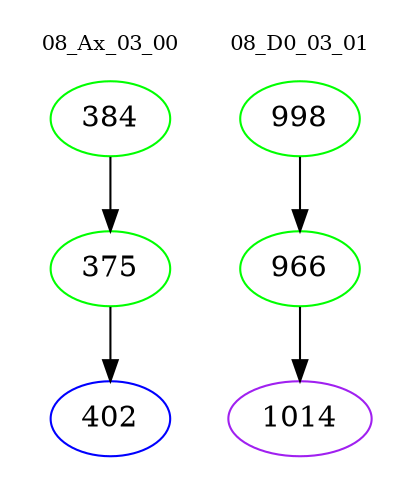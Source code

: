 digraph{
subgraph cluster_0 {
color = white
label = "08_Ax_03_00";
fontsize=10;
T0_384 [label="384", color="green"]
T0_384 -> T0_375 [color="black"]
T0_375 [label="375", color="green"]
T0_375 -> T0_402 [color="black"]
T0_402 [label="402", color="blue"]
}
subgraph cluster_1 {
color = white
label = "08_D0_03_01";
fontsize=10;
T1_998 [label="998", color="green"]
T1_998 -> T1_966 [color="black"]
T1_966 [label="966", color="green"]
T1_966 -> T1_1014 [color="black"]
T1_1014 [label="1014", color="purple"]
}
}
